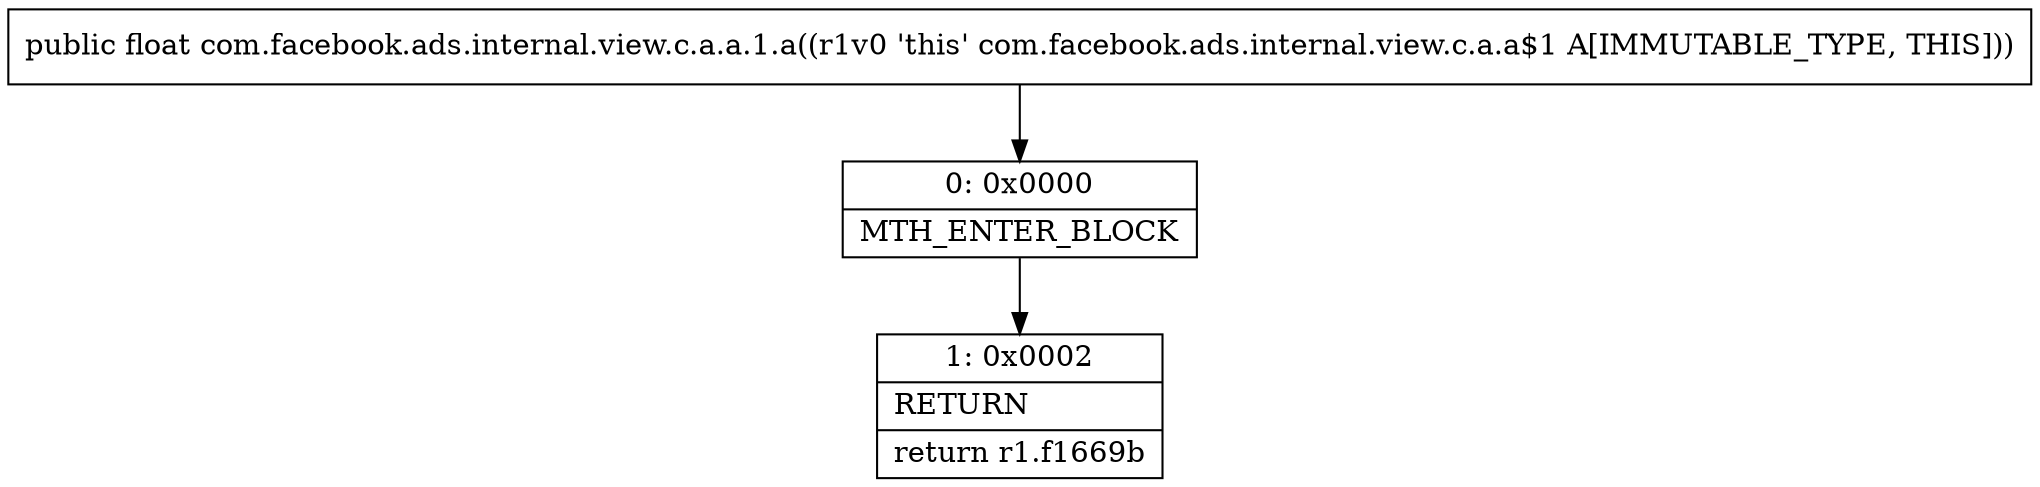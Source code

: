 digraph "CFG forcom.facebook.ads.internal.view.c.a.a.1.a()F" {
Node_0 [shape=record,label="{0\:\ 0x0000|MTH_ENTER_BLOCK\l}"];
Node_1 [shape=record,label="{1\:\ 0x0002|RETURN\l|return r1.f1669b\l}"];
MethodNode[shape=record,label="{public float com.facebook.ads.internal.view.c.a.a.1.a((r1v0 'this' com.facebook.ads.internal.view.c.a.a$1 A[IMMUTABLE_TYPE, THIS])) }"];
MethodNode -> Node_0;
Node_0 -> Node_1;
}

